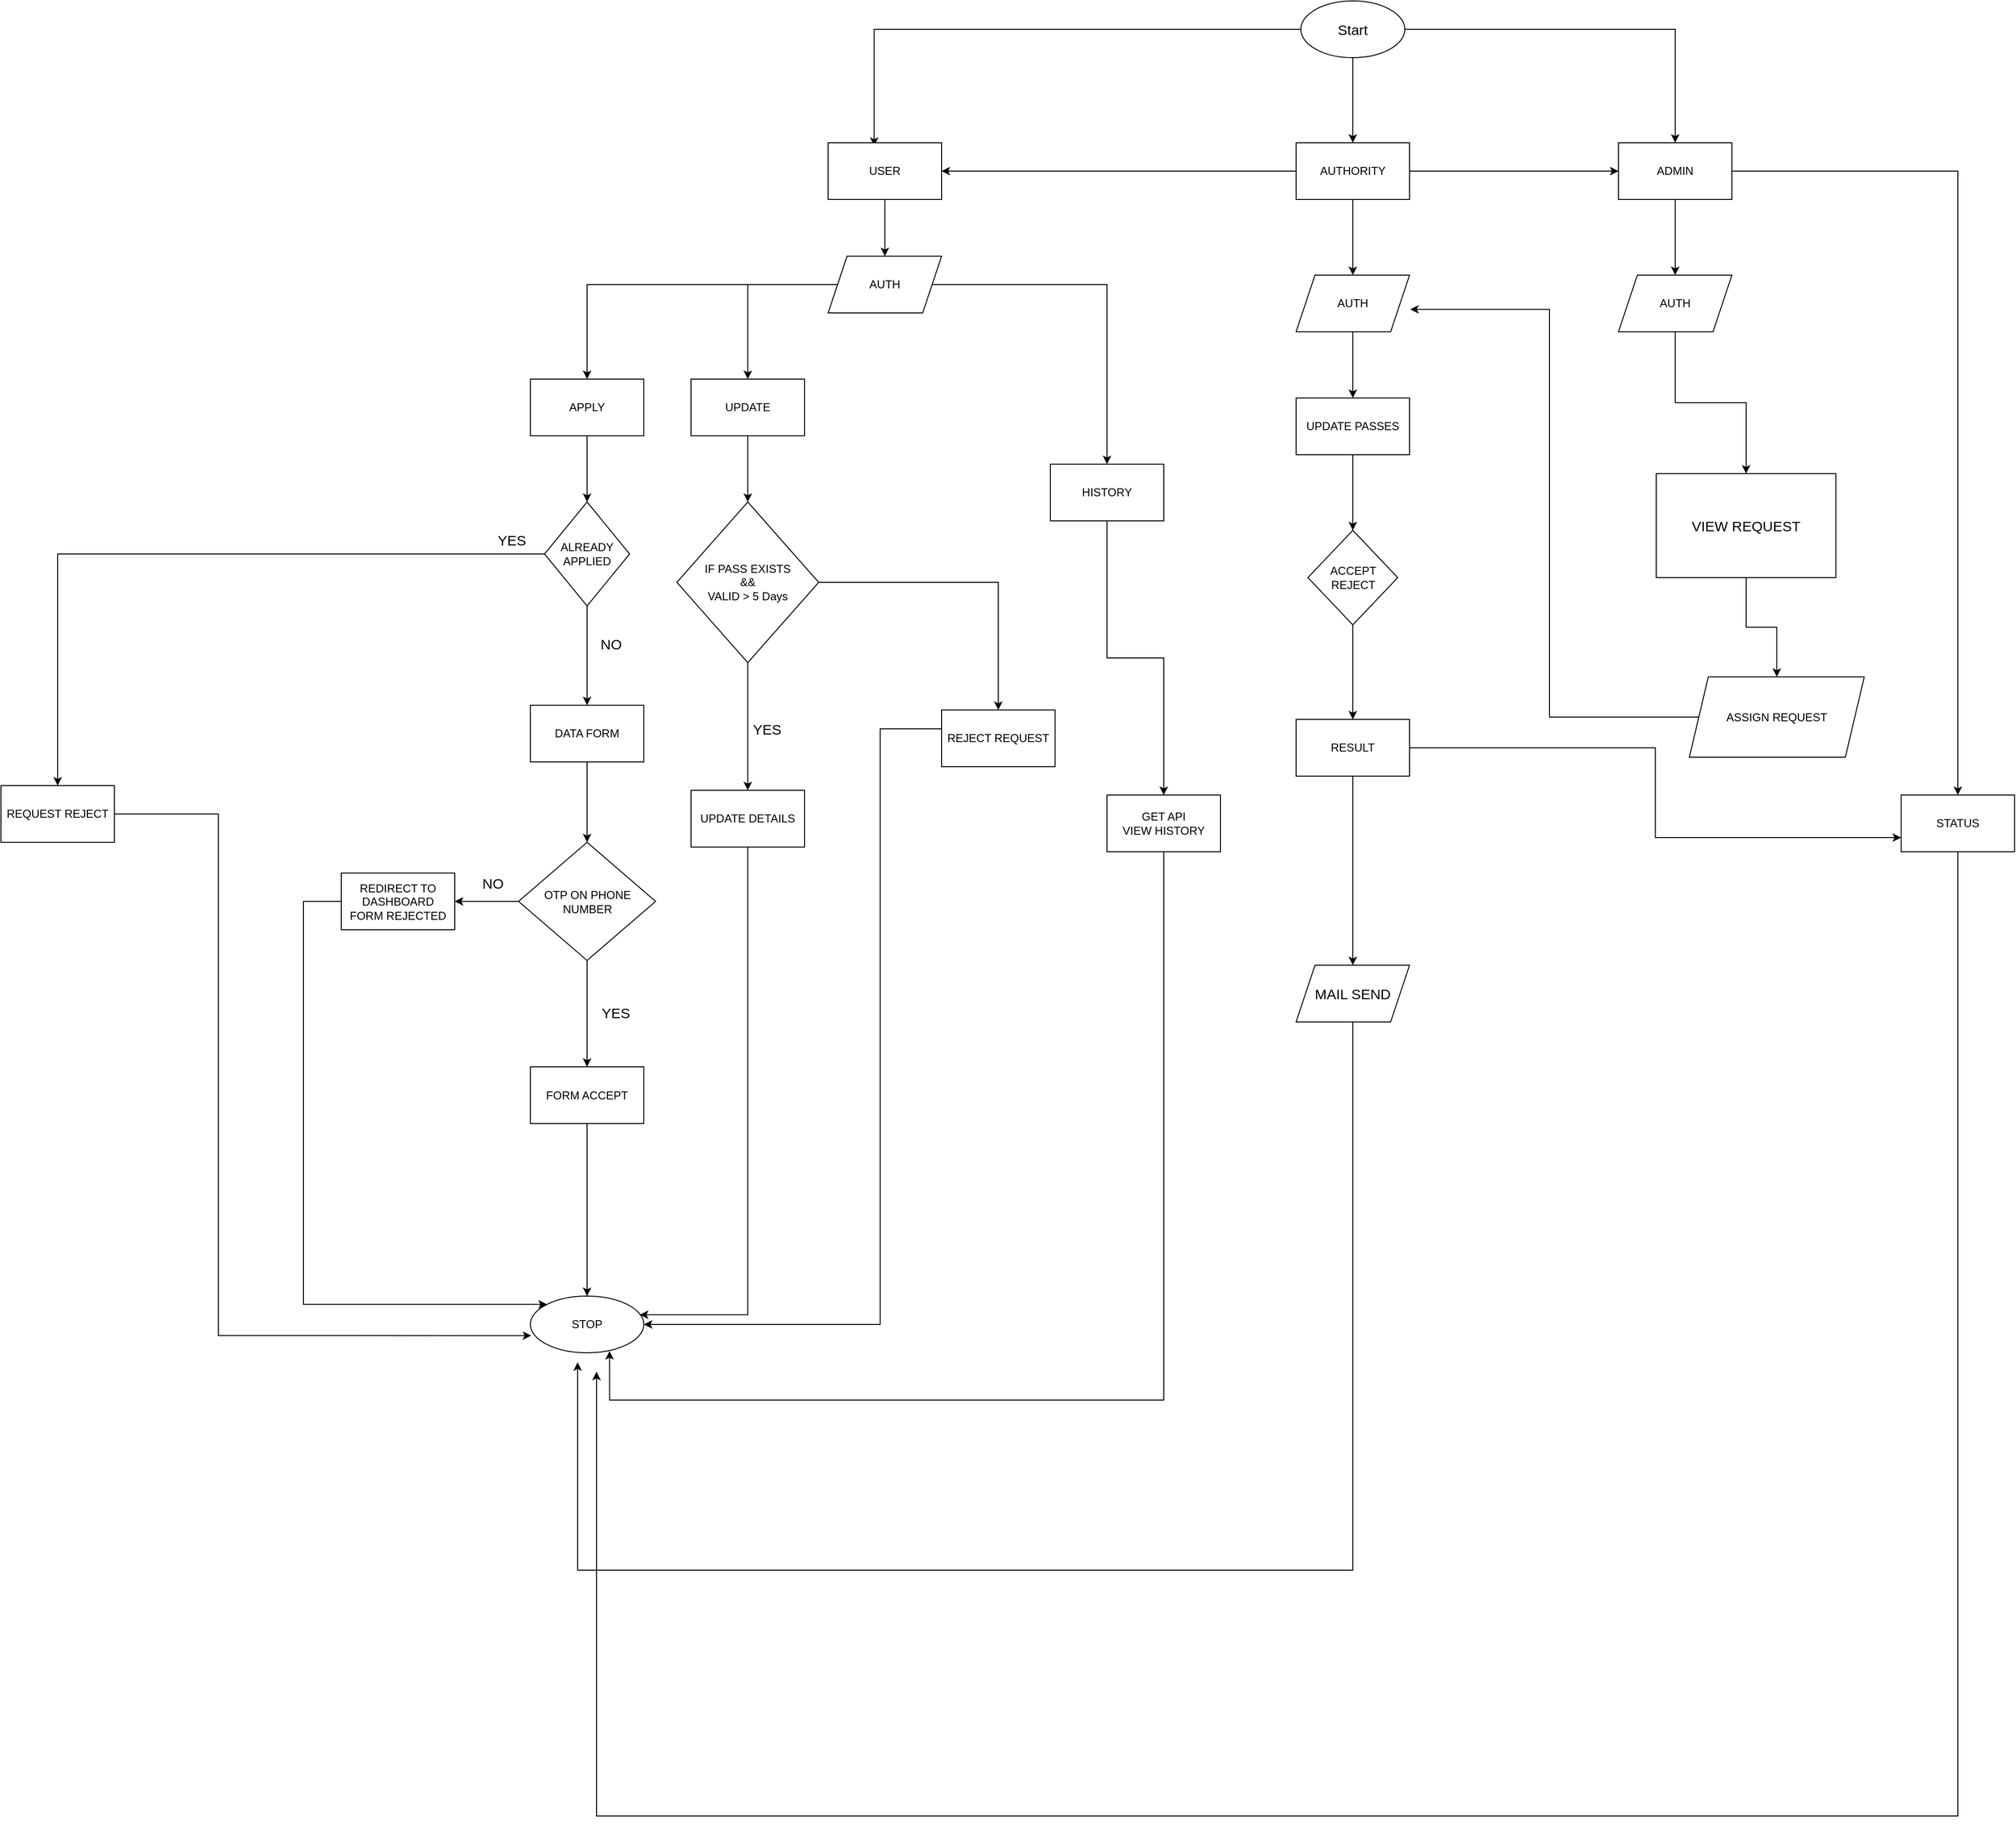 <mxfile version="16.5.1" type="device"><diagram id="C5RBs43oDa-KdzZeNtuy" name="Page-1"><mxGraphModel dx="2714" dy="1200" grid="1" gridSize="10" guides="1" tooltips="1" connect="1" arrows="1" fold="1" page="1" pageScale="1" pageWidth="827" pageHeight="1169" background="none" math="0" shadow="0"><root><mxCell id="WIyWlLk6GJQsqaUBKTNV-0"/><mxCell id="WIyWlLk6GJQsqaUBKTNV-1" parent="WIyWlLk6GJQsqaUBKTNV-0"/><mxCell id="78v35Hmn7zyd1A3vvPzG-3" value="" style="edgeStyle=orthogonalEdgeStyle;rounded=0;orthogonalLoop=1;jettySize=auto;html=1;fontSize=15;" parent="WIyWlLk6GJQsqaUBKTNV-1" source="78v35Hmn7zyd1A3vvPzG-0" target="78v35Hmn7zyd1A3vvPzG-2" edge="1"><mxGeometry relative="1" as="geometry"/></mxCell><mxCell id="8f1jVvBW6wYv5lZ6SfAj-0" style="edgeStyle=orthogonalEdgeStyle;rounded=0;orthogonalLoop=1;jettySize=auto;html=1;entryX=0.406;entryY=0.055;entryDx=0;entryDy=0;entryPerimeter=0;" edge="1" parent="WIyWlLk6GJQsqaUBKTNV-1" source="78v35Hmn7zyd1A3vvPzG-0" target="78v35Hmn7zyd1A3vvPzG-4"><mxGeometry relative="1" as="geometry"/></mxCell><mxCell id="8f1jVvBW6wYv5lZ6SfAj-1" style="edgeStyle=orthogonalEdgeStyle;rounded=0;orthogonalLoop=1;jettySize=auto;html=1;entryX=0.5;entryY=0;entryDx=0;entryDy=0;" edge="1" parent="WIyWlLk6GJQsqaUBKTNV-1" source="78v35Hmn7zyd1A3vvPzG-0" target="78v35Hmn7zyd1A3vvPzG-6"><mxGeometry relative="1" as="geometry"/></mxCell><mxCell id="78v35Hmn7zyd1A3vvPzG-0" value="&lt;font style=&quot;font-size: 15px&quot;&gt;Start&lt;/font&gt;" style="ellipse;whiteSpace=wrap;html=1;" parent="WIyWlLk6GJQsqaUBKTNV-1" vertex="1"><mxGeometry x="645" y="10" width="110" height="60" as="geometry"/></mxCell><mxCell id="78v35Hmn7zyd1A3vvPzG-5" value="" style="edgeStyle=orthogonalEdgeStyle;rounded=0;orthogonalLoop=1;jettySize=auto;html=1;fontSize=15;" parent="WIyWlLk6GJQsqaUBKTNV-1" source="78v35Hmn7zyd1A3vvPzG-2" target="78v35Hmn7zyd1A3vvPzG-4" edge="1"><mxGeometry relative="1" as="geometry"/></mxCell><mxCell id="78v35Hmn7zyd1A3vvPzG-7" value="" style="edgeStyle=orthogonalEdgeStyle;rounded=0;orthogonalLoop=1;jettySize=auto;html=1;fontSize=15;" parent="WIyWlLk6GJQsqaUBKTNV-1" source="78v35Hmn7zyd1A3vvPzG-2" target="78v35Hmn7zyd1A3vvPzG-6" edge="1"><mxGeometry relative="1" as="geometry"/></mxCell><mxCell id="78v35Hmn7zyd1A3vvPzG-11" value="" style="edgeStyle=orthogonalEdgeStyle;rounded=0;orthogonalLoop=1;jettySize=auto;html=1;fontSize=15;" parent="WIyWlLk6GJQsqaUBKTNV-1" source="78v35Hmn7zyd1A3vvPzG-2" target="78v35Hmn7zyd1A3vvPzG-10" edge="1"><mxGeometry relative="1" as="geometry"/></mxCell><mxCell id="78v35Hmn7zyd1A3vvPzG-2" value="AUTHORITY" style="whiteSpace=wrap;html=1;" parent="WIyWlLk6GJQsqaUBKTNV-1" vertex="1"><mxGeometry x="640" y="160" width="120" height="60" as="geometry"/></mxCell><mxCell id="78v35Hmn7zyd1A3vvPzG-9" value="" style="edgeStyle=orthogonalEdgeStyle;rounded=0;orthogonalLoop=1;jettySize=auto;html=1;fontSize=15;" parent="WIyWlLk6GJQsqaUBKTNV-1" source="78v35Hmn7zyd1A3vvPzG-4" target="78v35Hmn7zyd1A3vvPzG-8" edge="1"><mxGeometry relative="1" as="geometry"/></mxCell><mxCell id="78v35Hmn7zyd1A3vvPzG-4" value="USER" style="whiteSpace=wrap;html=1;" parent="WIyWlLk6GJQsqaUBKTNV-1" vertex="1"><mxGeometry x="145" y="160" width="120" height="60" as="geometry"/></mxCell><mxCell id="78v35Hmn7zyd1A3vvPzG-13" value="" style="edgeStyle=orthogonalEdgeStyle;rounded=0;orthogonalLoop=1;jettySize=auto;html=1;fontSize=15;" parent="WIyWlLk6GJQsqaUBKTNV-1" source="78v35Hmn7zyd1A3vvPzG-6" target="78v35Hmn7zyd1A3vvPzG-12" edge="1"><mxGeometry relative="1" as="geometry"/></mxCell><mxCell id="78v35Hmn7zyd1A3vvPzG-76" value="" style="edgeStyle=orthogonalEdgeStyle;rounded=0;orthogonalLoop=1;jettySize=auto;html=1;fontSize=15;" parent="WIyWlLk6GJQsqaUBKTNV-1" source="78v35Hmn7zyd1A3vvPzG-6" target="78v35Hmn7zyd1A3vvPzG-75" edge="1"><mxGeometry relative="1" as="geometry"/></mxCell><mxCell id="78v35Hmn7zyd1A3vvPzG-6" value="ADMIN" style="whiteSpace=wrap;html=1;" parent="WIyWlLk6GJQsqaUBKTNV-1" vertex="1"><mxGeometry x="981" y="160" width="120" height="60" as="geometry"/></mxCell><mxCell id="78v35Hmn7zyd1A3vvPzG-15" value="" style="edgeStyle=orthogonalEdgeStyle;rounded=0;orthogonalLoop=1;jettySize=auto;html=1;fontSize=15;" parent="WIyWlLk6GJQsqaUBKTNV-1" source="78v35Hmn7zyd1A3vvPzG-8" target="78v35Hmn7zyd1A3vvPzG-14" edge="1"><mxGeometry relative="1" as="geometry"/></mxCell><mxCell id="78v35Hmn7zyd1A3vvPzG-17" value="" style="edgeStyle=orthogonalEdgeStyle;rounded=0;orthogonalLoop=1;jettySize=auto;html=1;fontSize=15;" parent="WIyWlLk6GJQsqaUBKTNV-1" source="78v35Hmn7zyd1A3vvPzG-8" target="78v35Hmn7zyd1A3vvPzG-16" edge="1"><mxGeometry relative="1" as="geometry"/></mxCell><mxCell id="78v35Hmn7zyd1A3vvPzG-19" value="" style="edgeStyle=orthogonalEdgeStyle;rounded=0;orthogonalLoop=1;jettySize=auto;html=1;fontSize=15;" parent="WIyWlLk6GJQsqaUBKTNV-1" source="78v35Hmn7zyd1A3vvPzG-8" target="78v35Hmn7zyd1A3vvPzG-18" edge="1"><mxGeometry relative="1" as="geometry"/></mxCell><mxCell id="78v35Hmn7zyd1A3vvPzG-8" value="AUTH" style="shape=parallelogram;perimeter=parallelogramPerimeter;whiteSpace=wrap;html=1;fixedSize=1;" parent="WIyWlLk6GJQsqaUBKTNV-1" vertex="1"><mxGeometry x="145" y="280" width="120" height="60" as="geometry"/></mxCell><mxCell id="78v35Hmn7zyd1A3vvPzG-21" value="" style="edgeStyle=orthogonalEdgeStyle;rounded=0;orthogonalLoop=1;jettySize=auto;html=1;fontSize=15;" parent="WIyWlLk6GJQsqaUBKTNV-1" source="78v35Hmn7zyd1A3vvPzG-10" target="78v35Hmn7zyd1A3vvPzG-20" edge="1"><mxGeometry relative="1" as="geometry"/></mxCell><mxCell id="78v35Hmn7zyd1A3vvPzG-10" value="AUTH" style="shape=parallelogram;perimeter=parallelogramPerimeter;whiteSpace=wrap;html=1;fixedSize=1;" parent="WIyWlLk6GJQsqaUBKTNV-1" vertex="1"><mxGeometry x="640" y="300" width="120" height="60" as="geometry"/></mxCell><mxCell id="78v35Hmn7zyd1A3vvPzG-70" value="" style="edgeStyle=orthogonalEdgeStyle;rounded=0;orthogonalLoop=1;jettySize=auto;html=1;fontSize=15;" parent="WIyWlLk6GJQsqaUBKTNV-1" source="78v35Hmn7zyd1A3vvPzG-12" target="78v35Hmn7zyd1A3vvPzG-69" edge="1"><mxGeometry relative="1" as="geometry"/></mxCell><mxCell id="78v35Hmn7zyd1A3vvPzG-12" value="AUTH" style="shape=parallelogram;perimeter=parallelogramPerimeter;whiteSpace=wrap;html=1;fixedSize=1;" parent="WIyWlLk6GJQsqaUBKTNV-1" vertex="1"><mxGeometry x="981" y="300" width="120" height="60" as="geometry"/></mxCell><mxCell id="78v35Hmn7zyd1A3vvPzG-25" value="" style="edgeStyle=orthogonalEdgeStyle;rounded=0;orthogonalLoop=1;jettySize=auto;html=1;fontSize=15;" parent="WIyWlLk6GJQsqaUBKTNV-1" source="78v35Hmn7zyd1A3vvPzG-14" target="78v35Hmn7zyd1A3vvPzG-24" edge="1"><mxGeometry relative="1" as="geometry"/></mxCell><mxCell id="78v35Hmn7zyd1A3vvPzG-14" value="APPLY" style="whiteSpace=wrap;html=1;" parent="WIyWlLk6GJQsqaUBKTNV-1" vertex="1"><mxGeometry x="-170" y="410" width="120" height="60" as="geometry"/></mxCell><mxCell id="78v35Hmn7zyd1A3vvPzG-50" value="" style="edgeStyle=orthogonalEdgeStyle;rounded=0;orthogonalLoop=1;jettySize=auto;html=1;fontSize=15;" parent="WIyWlLk6GJQsqaUBKTNV-1" source="78v35Hmn7zyd1A3vvPzG-16" target="78v35Hmn7zyd1A3vvPzG-49" edge="1"><mxGeometry relative="1" as="geometry"/></mxCell><mxCell id="78v35Hmn7zyd1A3vvPzG-16" value="UPDATE" style="whiteSpace=wrap;html=1;" parent="WIyWlLk6GJQsqaUBKTNV-1" vertex="1"><mxGeometry y="410" width="120" height="60" as="geometry"/></mxCell><mxCell id="78v35Hmn7zyd1A3vvPzG-61" value="" style="edgeStyle=orthogonalEdgeStyle;rounded=0;orthogonalLoop=1;jettySize=auto;html=1;fontSize=15;" parent="WIyWlLk6GJQsqaUBKTNV-1" source="78v35Hmn7zyd1A3vvPzG-18" target="78v35Hmn7zyd1A3vvPzG-60" edge="1"><mxGeometry relative="1" as="geometry"/></mxCell><mxCell id="78v35Hmn7zyd1A3vvPzG-18" value="HISTORY" style="whiteSpace=wrap;html=1;" parent="WIyWlLk6GJQsqaUBKTNV-1" vertex="1"><mxGeometry x="380" y="500" width="120" height="60" as="geometry"/></mxCell><mxCell id="78v35Hmn7zyd1A3vvPzG-23" value="" style="edgeStyle=orthogonalEdgeStyle;rounded=0;orthogonalLoop=1;jettySize=auto;html=1;fontSize=15;" parent="WIyWlLk6GJQsqaUBKTNV-1" source="78v35Hmn7zyd1A3vvPzG-20" target="78v35Hmn7zyd1A3vvPzG-22" edge="1"><mxGeometry relative="1" as="geometry"/></mxCell><mxCell id="78v35Hmn7zyd1A3vvPzG-20" value="UPDATE PASSES" style="whiteSpace=wrap;html=1;" parent="WIyWlLk6GJQsqaUBKTNV-1" vertex="1"><mxGeometry x="640" y="430" width="120" height="60" as="geometry"/></mxCell><mxCell id="78v35Hmn7zyd1A3vvPzG-64" value="" style="edgeStyle=orthogonalEdgeStyle;rounded=0;orthogonalLoop=1;jettySize=auto;html=1;fontSize=15;" parent="WIyWlLk6GJQsqaUBKTNV-1" source="78v35Hmn7zyd1A3vvPzG-22" target="78v35Hmn7zyd1A3vvPzG-63" edge="1"><mxGeometry relative="1" as="geometry"/></mxCell><mxCell id="78v35Hmn7zyd1A3vvPzG-78" style="edgeStyle=orthogonalEdgeStyle;rounded=0;orthogonalLoop=1;jettySize=auto;html=1;fontSize=15;" parent="WIyWlLk6GJQsqaUBKTNV-1" source="78v35Hmn7zyd1A3vvPzG-22" target="78v35Hmn7zyd1A3vvPzG-79" edge="1"><mxGeometry relative="1" as="geometry"><mxPoint x="610" y="1070" as="targetPoint"/></mxGeometry></mxCell><mxCell id="78v35Hmn7zyd1A3vvPzG-22" value="ACCEPT&lt;br&gt;REJECT" style="rhombus;whiteSpace=wrap;html=1;" parent="WIyWlLk6GJQsqaUBKTNV-1" vertex="1"><mxGeometry x="652.5" y="570" width="95" height="100" as="geometry"/></mxCell><mxCell id="78v35Hmn7zyd1A3vvPzG-27" value="" style="edgeStyle=orthogonalEdgeStyle;rounded=0;orthogonalLoop=1;jettySize=auto;html=1;fontSize=15;" parent="WIyWlLk6GJQsqaUBKTNV-1" source="78v35Hmn7zyd1A3vvPzG-24" target="78v35Hmn7zyd1A3vvPzG-26" edge="1"><mxGeometry relative="1" as="geometry"/></mxCell><mxCell id="78v35Hmn7zyd1A3vvPzG-30" value="" style="edgeStyle=orthogonalEdgeStyle;rounded=0;orthogonalLoop=1;jettySize=auto;html=1;fontSize=15;" parent="WIyWlLk6GJQsqaUBKTNV-1" source="78v35Hmn7zyd1A3vvPzG-24" target="78v35Hmn7zyd1A3vvPzG-29" edge="1"><mxGeometry relative="1" as="geometry"/></mxCell><mxCell id="78v35Hmn7zyd1A3vvPzG-24" value="ALREADY&lt;br&gt;APPLIED" style="rhombus;whiteSpace=wrap;html=1;" parent="WIyWlLk6GJQsqaUBKTNV-1" vertex="1"><mxGeometry x="-155" y="540" width="90" height="110" as="geometry"/></mxCell><mxCell id="78v35Hmn7zyd1A3vvPzG-47" style="edgeStyle=orthogonalEdgeStyle;rounded=0;orthogonalLoop=1;jettySize=auto;html=1;entryX=0.008;entryY=0.697;entryDx=0;entryDy=0;entryPerimeter=0;fontSize=15;" parent="WIyWlLk6GJQsqaUBKTNV-1" source="78v35Hmn7zyd1A3vvPzG-26" target="78v35Hmn7zyd1A3vvPzG-44" edge="1"><mxGeometry relative="1" as="geometry"><Array as="points"><mxPoint x="-500" y="870"/><mxPoint x="-500" y="1422"/></Array></mxGeometry></mxCell><mxCell id="78v35Hmn7zyd1A3vvPzG-26" value="REQUEST REJECT" style="whiteSpace=wrap;html=1;" parent="WIyWlLk6GJQsqaUBKTNV-1" vertex="1"><mxGeometry x="-730" y="840" width="120" height="60" as="geometry"/></mxCell><mxCell id="78v35Hmn7zyd1A3vvPzG-28" value="YES" style="text;html=1;align=center;verticalAlign=middle;resizable=0;points=[];autosize=1;strokeColor=none;fillColor=none;fontSize=15;" parent="WIyWlLk6GJQsqaUBKTNV-1" vertex="1"><mxGeometry x="-215" y="570" width="50" height="20" as="geometry"/></mxCell><mxCell id="78v35Hmn7zyd1A3vvPzG-37" value="" style="edgeStyle=orthogonalEdgeStyle;rounded=0;orthogonalLoop=1;jettySize=auto;html=1;fontSize=15;" parent="WIyWlLk6GJQsqaUBKTNV-1" source="78v35Hmn7zyd1A3vvPzG-29" target="78v35Hmn7zyd1A3vvPzG-36" edge="1"><mxGeometry relative="1" as="geometry"/></mxCell><mxCell id="78v35Hmn7zyd1A3vvPzG-29" value="DATA FORM" style="whiteSpace=wrap;html=1;" parent="WIyWlLk6GJQsqaUBKTNV-1" vertex="1"><mxGeometry x="-170" y="755" width="120" height="60" as="geometry"/></mxCell><mxCell id="78v35Hmn7zyd1A3vvPzG-31" value="NO" style="text;html=1;align=center;verticalAlign=middle;resizable=0;points=[];autosize=1;strokeColor=none;fillColor=none;fontSize=15;" parent="WIyWlLk6GJQsqaUBKTNV-1" vertex="1"><mxGeometry x="-105" y="680" width="40" height="20" as="geometry"/></mxCell><mxCell id="78v35Hmn7zyd1A3vvPzG-39" value="" style="edgeStyle=orthogonalEdgeStyle;rounded=0;orthogonalLoop=1;jettySize=auto;html=1;fontSize=15;" parent="WIyWlLk6GJQsqaUBKTNV-1" source="78v35Hmn7zyd1A3vvPzG-36" target="78v35Hmn7zyd1A3vvPzG-38" edge="1"><mxGeometry relative="1" as="geometry"/></mxCell><mxCell id="78v35Hmn7zyd1A3vvPzG-42" value="" style="edgeStyle=orthogonalEdgeStyle;rounded=0;orthogonalLoop=1;jettySize=auto;html=1;fontSize=15;" parent="WIyWlLk6GJQsqaUBKTNV-1" source="78v35Hmn7zyd1A3vvPzG-36" target="78v35Hmn7zyd1A3vvPzG-41" edge="1"><mxGeometry relative="1" as="geometry"/></mxCell><mxCell id="78v35Hmn7zyd1A3vvPzG-36" value="&#10;&#10;&lt;span style=&quot;color: rgb(0, 0, 0); font-family: helvetica; font-size: 12px; font-style: normal; font-weight: 400; letter-spacing: normal; text-align: center; text-indent: 0px; text-transform: none; word-spacing: 0px; background-color: rgb(248, 249, 250); display: inline; float: none;&quot;&gt;OTP ON PHONE&lt;/span&gt;&lt;br style=&quot;color: rgb(0, 0, 0); font-family: helvetica; font-size: 12px; font-style: normal; font-weight: 400; letter-spacing: normal; text-align: center; text-indent: 0px; text-transform: none; word-spacing: 0px; background-color: rgb(248, 249, 250);&quot;&gt;&lt;span style=&quot;color: rgb(0, 0, 0); font-family: helvetica; font-size: 12px; font-style: normal; font-weight: 400; letter-spacing: normal; text-align: center; text-indent: 0px; text-transform: none; word-spacing: 0px; background-color: rgb(248, 249, 250); display: inline; float: none;&quot;&gt;NUMBER&lt;/span&gt;&#10;&#10;" style="rhombus;whiteSpace=wrap;html=1;" parent="WIyWlLk6GJQsqaUBKTNV-1" vertex="1"><mxGeometry x="-182.5" y="900" width="145" height="125" as="geometry"/></mxCell><mxCell id="78v35Hmn7zyd1A3vvPzG-45" value="" style="edgeStyle=orthogonalEdgeStyle;rounded=0;orthogonalLoop=1;jettySize=auto;html=1;fontSize=15;" parent="WIyWlLk6GJQsqaUBKTNV-1" source="78v35Hmn7zyd1A3vvPzG-38" target="78v35Hmn7zyd1A3vvPzG-44" edge="1"><mxGeometry relative="1" as="geometry"/></mxCell><mxCell id="78v35Hmn7zyd1A3vvPzG-38" value="FORM ACCEPT" style="whiteSpace=wrap;html=1;" parent="WIyWlLk6GJQsqaUBKTNV-1" vertex="1"><mxGeometry x="-170" y="1137.5" width="120" height="60" as="geometry"/></mxCell><mxCell id="78v35Hmn7zyd1A3vvPzG-40" value="YES" style="text;html=1;align=center;verticalAlign=middle;resizable=0;points=[];autosize=1;strokeColor=none;fillColor=none;fontSize=15;" parent="WIyWlLk6GJQsqaUBKTNV-1" vertex="1"><mxGeometry x="-105" y="1070" width="50" height="20" as="geometry"/></mxCell><mxCell id="78v35Hmn7zyd1A3vvPzG-48" style="edgeStyle=orthogonalEdgeStyle;rounded=0;orthogonalLoop=1;jettySize=auto;html=1;entryX=0;entryY=0;entryDx=0;entryDy=0;fontSize=15;" parent="WIyWlLk6GJQsqaUBKTNV-1" source="78v35Hmn7zyd1A3vvPzG-41" target="78v35Hmn7zyd1A3vvPzG-44" edge="1"><mxGeometry relative="1" as="geometry"><Array as="points"><mxPoint x="-410" y="963"/><mxPoint x="-410" y="1389"/></Array></mxGeometry></mxCell><mxCell id="78v35Hmn7zyd1A3vvPzG-41" value="REDIRECT TO&lt;br&gt;DASHBOARD&lt;br&gt;FORM REJECTED" style="whiteSpace=wrap;html=1;" parent="WIyWlLk6GJQsqaUBKTNV-1" vertex="1"><mxGeometry x="-370" y="932.5" width="120" height="60" as="geometry"/></mxCell><mxCell id="78v35Hmn7zyd1A3vvPzG-43" value="NO" style="text;html=1;align=center;verticalAlign=middle;resizable=0;points=[];autosize=1;strokeColor=none;fillColor=none;fontSize=15;" parent="WIyWlLk6GJQsqaUBKTNV-1" vertex="1"><mxGeometry x="-230" y="932.5" width="40" height="20" as="geometry"/></mxCell><mxCell id="78v35Hmn7zyd1A3vvPzG-44" value="STOP" style="ellipse;whiteSpace=wrap;html=1;" parent="WIyWlLk6GJQsqaUBKTNV-1" vertex="1"><mxGeometry x="-170" y="1380" width="120" height="60" as="geometry"/></mxCell><mxCell id="78v35Hmn7zyd1A3vvPzG-54" value="" style="edgeStyle=orthogonalEdgeStyle;rounded=0;orthogonalLoop=1;jettySize=auto;html=1;fontSize=15;" parent="WIyWlLk6GJQsqaUBKTNV-1" source="78v35Hmn7zyd1A3vvPzG-49" target="78v35Hmn7zyd1A3vvPzG-53" edge="1"><mxGeometry relative="1" as="geometry"/></mxCell><mxCell id="78v35Hmn7zyd1A3vvPzG-57" value="" style="edgeStyle=orthogonalEdgeStyle;rounded=0;orthogonalLoop=1;jettySize=auto;html=1;fontSize=15;" parent="WIyWlLk6GJQsqaUBKTNV-1" source="78v35Hmn7zyd1A3vvPzG-49" target="78v35Hmn7zyd1A3vvPzG-56" edge="1"><mxGeometry relative="1" as="geometry"/></mxCell><mxCell id="78v35Hmn7zyd1A3vvPzG-49" value="IF PASS EXISTS&lt;br&gt;&amp;amp;&amp;amp;&lt;br&gt;VALID &amp;gt; 5 Days" style="rhombus;whiteSpace=wrap;html=1;" parent="WIyWlLk6GJQsqaUBKTNV-1" vertex="1"><mxGeometry x="-15" y="540" width="150" height="170" as="geometry"/></mxCell><mxCell id="78v35Hmn7zyd1A3vvPzG-59" style="edgeStyle=orthogonalEdgeStyle;rounded=0;orthogonalLoop=1;jettySize=auto;html=1;entryX=0.965;entryY=0.329;entryDx=0;entryDy=0;entryPerimeter=0;fontSize=15;" parent="WIyWlLk6GJQsqaUBKTNV-1" source="78v35Hmn7zyd1A3vvPzG-53" target="78v35Hmn7zyd1A3vvPzG-44" edge="1"><mxGeometry relative="1" as="geometry"><Array as="points"><mxPoint x="60" y="1400"/></Array></mxGeometry></mxCell><mxCell id="78v35Hmn7zyd1A3vvPzG-53" value="UPDATE DETAILS" style="whiteSpace=wrap;html=1;" parent="WIyWlLk6GJQsqaUBKTNV-1" vertex="1"><mxGeometry y="845" width="120" height="60" as="geometry"/></mxCell><mxCell id="78v35Hmn7zyd1A3vvPzG-55" value="YES" style="text;html=1;align=center;verticalAlign=middle;resizable=0;points=[];autosize=1;strokeColor=none;fillColor=none;fontSize=15;" parent="WIyWlLk6GJQsqaUBKTNV-1" vertex="1"><mxGeometry x="55" y="770" width="50" height="20" as="geometry"/></mxCell><mxCell id="78v35Hmn7zyd1A3vvPzG-58" style="edgeStyle=orthogonalEdgeStyle;rounded=0;orthogonalLoop=1;jettySize=auto;html=1;entryX=1;entryY=0.5;entryDx=0;entryDy=0;fontSize=15;" parent="WIyWlLk6GJQsqaUBKTNV-1" source="78v35Hmn7zyd1A3vvPzG-56" target="78v35Hmn7zyd1A3vvPzG-44" edge="1"><mxGeometry relative="1" as="geometry"><Array as="points"><mxPoint x="200" y="780"/><mxPoint x="200" y="1410"/></Array></mxGeometry></mxCell><mxCell id="78v35Hmn7zyd1A3vvPzG-56" value="REJECT REQUEST" style="whiteSpace=wrap;html=1;" parent="WIyWlLk6GJQsqaUBKTNV-1" vertex="1"><mxGeometry x="265" y="760" width="120" height="60" as="geometry"/></mxCell><mxCell id="78v35Hmn7zyd1A3vvPzG-62" style="edgeStyle=orthogonalEdgeStyle;rounded=0;orthogonalLoop=1;jettySize=auto;html=1;exitX=0.5;exitY=1;exitDx=0;exitDy=0;entryX=0.698;entryY=0.969;entryDx=0;entryDy=0;entryPerimeter=0;fontSize=15;" parent="WIyWlLk6GJQsqaUBKTNV-1" source="78v35Hmn7zyd1A3vvPzG-60" target="78v35Hmn7zyd1A3vvPzG-44" edge="1"><mxGeometry relative="1" as="geometry"><Array as="points"><mxPoint x="500" y="1490"/><mxPoint x="-86" y="1490"/></Array></mxGeometry></mxCell><mxCell id="78v35Hmn7zyd1A3vvPzG-60" value="GET API&lt;br&gt;VIEW HISTORY" style="whiteSpace=wrap;html=1;" parent="WIyWlLk6GJQsqaUBKTNV-1" vertex="1"><mxGeometry x="440" y="850" width="120" height="60" as="geometry"/></mxCell><mxCell id="78v35Hmn7zyd1A3vvPzG-77" style="edgeStyle=orthogonalEdgeStyle;rounded=0;orthogonalLoop=1;jettySize=auto;html=1;entryX=0;entryY=0.75;entryDx=0;entryDy=0;fontSize=15;" parent="WIyWlLk6GJQsqaUBKTNV-1" source="78v35Hmn7zyd1A3vvPzG-63" target="78v35Hmn7zyd1A3vvPzG-75" edge="1"><mxGeometry relative="1" as="geometry"/></mxCell><mxCell id="78v35Hmn7zyd1A3vvPzG-63" value="RESULT" style="whiteSpace=wrap;html=1;" parent="WIyWlLk6GJQsqaUBKTNV-1" vertex="1"><mxGeometry x="640" y="770" width="120" height="60" as="geometry"/></mxCell><mxCell id="78v35Hmn7zyd1A3vvPzG-72" value="" style="edgeStyle=orthogonalEdgeStyle;rounded=0;orthogonalLoop=1;jettySize=auto;html=1;fontSize=15;" parent="WIyWlLk6GJQsqaUBKTNV-1" source="78v35Hmn7zyd1A3vvPzG-69" target="78v35Hmn7zyd1A3vvPzG-71" edge="1"><mxGeometry relative="1" as="geometry"/></mxCell><mxCell id="78v35Hmn7zyd1A3vvPzG-69" value="&lt;font style=&quot;font-size: 15px&quot;&gt;VIEW REQUEST&lt;/font&gt;" style="whiteSpace=wrap;html=1;" parent="WIyWlLk6GJQsqaUBKTNV-1" vertex="1"><mxGeometry x="1021" y="510" width="190" height="110" as="geometry"/></mxCell><mxCell id="78v35Hmn7zyd1A3vvPzG-74" style="edgeStyle=orthogonalEdgeStyle;rounded=0;orthogonalLoop=1;jettySize=auto;html=1;entryX=1.006;entryY=0.604;entryDx=0;entryDy=0;entryPerimeter=0;fontSize=15;" parent="WIyWlLk6GJQsqaUBKTNV-1" source="78v35Hmn7zyd1A3vvPzG-71" target="78v35Hmn7zyd1A3vvPzG-10" edge="1"><mxGeometry relative="1" as="geometry"/></mxCell><mxCell id="78v35Hmn7zyd1A3vvPzG-71" value="ASSIGN REQUEST" style="shape=parallelogram;perimeter=parallelogramPerimeter;whiteSpace=wrap;html=1;fixedSize=1;" parent="WIyWlLk6GJQsqaUBKTNV-1" vertex="1"><mxGeometry x="1056" y="725" width="185" height="85" as="geometry"/></mxCell><mxCell id="78v35Hmn7zyd1A3vvPzG-81" style="edgeStyle=orthogonalEdgeStyle;rounded=0;orthogonalLoop=1;jettySize=auto;html=1;fontSize=15;" parent="WIyWlLk6GJQsqaUBKTNV-1" source="78v35Hmn7zyd1A3vvPzG-75" edge="1"><mxGeometry relative="1" as="geometry"><mxPoint x="-100" y="1460" as="targetPoint"/><Array as="points"><mxPoint x="1340" y="1930"/><mxPoint x="-100" y="1930"/></Array></mxGeometry></mxCell><mxCell id="78v35Hmn7zyd1A3vvPzG-75" value="STATUS" style="whiteSpace=wrap;html=1;" parent="WIyWlLk6GJQsqaUBKTNV-1" vertex="1"><mxGeometry x="1280" y="850" width="120" height="60" as="geometry"/></mxCell><mxCell id="78v35Hmn7zyd1A3vvPzG-80" style="edgeStyle=orthogonalEdgeStyle;rounded=0;orthogonalLoop=1;jettySize=auto;html=1;fontSize=15;" parent="WIyWlLk6GJQsqaUBKTNV-1" source="78v35Hmn7zyd1A3vvPzG-79" edge="1"><mxGeometry relative="1" as="geometry"><mxPoint x="-120" y="1450" as="targetPoint"/><Array as="points"><mxPoint x="700" y="1670"/><mxPoint x="-120" y="1670"/></Array></mxGeometry></mxCell><mxCell id="78v35Hmn7zyd1A3vvPzG-79" value="MAIL SEND" style="shape=parallelogram;perimeter=parallelogramPerimeter;whiteSpace=wrap;html=1;fixedSize=1;fontSize=15;" parent="WIyWlLk6GJQsqaUBKTNV-1" vertex="1"><mxGeometry x="640" y="1030" width="120" height="60" as="geometry"/></mxCell></root></mxGraphModel></diagram></mxfile>